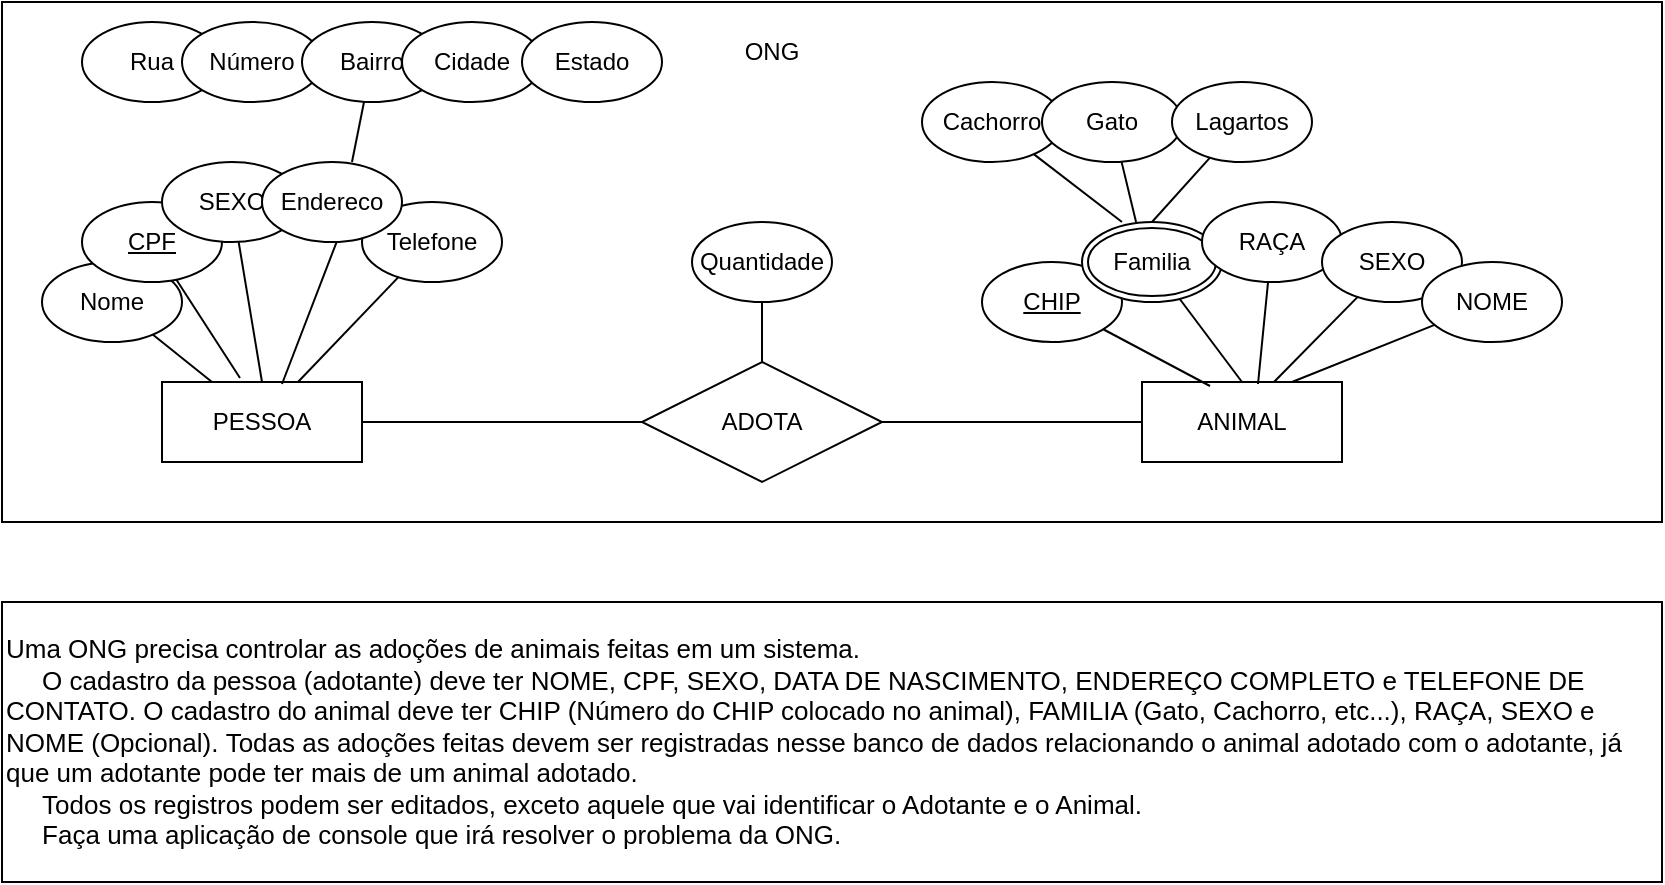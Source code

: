 <mxfile version="20.3.3" type="device"><diagram id="R2lEEEUBdFMjLlhIrx00" name="Page-1"><mxGraphModel dx="1422" dy="839" grid="1" gridSize="10" guides="1" tooltips="1" connect="1" arrows="1" fold="1" page="1" pageScale="1" pageWidth="850" pageHeight="1100" math="0" shadow="0" extFonts="Permanent Marker^https://fonts.googleapis.com/css?family=Permanent+Marker"><root><mxCell id="0"/><mxCell id="1" parent="0"/><mxCell id="RHcGA1i9gOUy-X8OcEjj-44" value="" style="rounded=0;whiteSpace=wrap;html=1;" vertex="1" parent="1"><mxGeometry x="10" y="10" width="830" height="260" as="geometry"/></mxCell><mxCell id="RHcGA1i9gOUy-X8OcEjj-1" value="ANIMAL" style="whiteSpace=wrap;html=1;align=center;" vertex="1" parent="1"><mxGeometry x="580" y="200" width="100" height="40" as="geometry"/></mxCell><mxCell id="RHcGA1i9gOUy-X8OcEjj-4" value="" style="rounded=0;orthogonalLoop=1;jettySize=auto;html=1;endArrow=none;endFill=0;" edge="1" parent="1" source="RHcGA1i9gOUy-X8OcEjj-2" target="RHcGA1i9gOUy-X8OcEjj-3"><mxGeometry relative="1" as="geometry"/></mxCell><mxCell id="RHcGA1i9gOUy-X8OcEjj-2" value="PESSOA" style="whiteSpace=wrap;html=1;align=center;" vertex="1" parent="1"><mxGeometry x="90" y="200" width="100" height="40" as="geometry"/></mxCell><mxCell id="RHcGA1i9gOUy-X8OcEjj-3" value="Nome" style="ellipse;whiteSpace=wrap;html=1;" vertex="1" parent="1"><mxGeometry x="30" y="140" width="70" height="40" as="geometry"/></mxCell><mxCell id="RHcGA1i9gOUy-X8OcEjj-7" style="edgeStyle=none;rounded=0;orthogonalLoop=1;jettySize=auto;html=1;entryX=0.39;entryY=-0.05;entryDx=0;entryDy=0;entryPerimeter=0;endArrow=none;endFill=0;" edge="1" parent="1" source="RHcGA1i9gOUy-X8OcEjj-6" target="RHcGA1i9gOUy-X8OcEjj-2"><mxGeometry relative="1" as="geometry"/></mxCell><mxCell id="RHcGA1i9gOUy-X8OcEjj-6" value="&lt;u&gt;CPF&lt;/u&gt;" style="ellipse;whiteSpace=wrap;html=1;" vertex="1" parent="1"><mxGeometry x="50" y="110" width="70" height="40" as="geometry"/></mxCell><mxCell id="RHcGA1i9gOUy-X8OcEjj-9" style="edgeStyle=none;rounded=0;orthogonalLoop=1;jettySize=auto;html=1;endArrow=none;endFill=0;" edge="1" parent="1" source="RHcGA1i9gOUy-X8OcEjj-8"><mxGeometry relative="1" as="geometry"><mxPoint x="140" y="200" as="targetPoint"/></mxGeometry></mxCell><mxCell id="RHcGA1i9gOUy-X8OcEjj-8" value="SEXO" style="ellipse;whiteSpace=wrap;html=1;" vertex="1" parent="1"><mxGeometry x="90" y="90" width="70" height="40" as="geometry"/></mxCell><mxCell id="RHcGA1i9gOUy-X8OcEjj-12" style="edgeStyle=none;rounded=0;orthogonalLoop=1;jettySize=auto;html=1;entryX=0.6;entryY=0.025;entryDx=0;entryDy=0;entryPerimeter=0;endArrow=none;endFill=0;" edge="1" parent="1" target="RHcGA1i9gOUy-X8OcEjj-2"><mxGeometry relative="1" as="geometry"><mxPoint x="177.487" y="129.534" as="sourcePoint"/></mxGeometry></mxCell><mxCell id="RHcGA1i9gOUy-X8OcEjj-19" style="edgeStyle=none;rounded=0;orthogonalLoop=1;jettySize=auto;html=1;entryX=0.5;entryY=0;entryDx=0;entryDy=0;endArrow=none;endFill=0;" edge="1" parent="1" source="RHcGA1i9gOUy-X8OcEjj-15"><mxGeometry relative="1" as="geometry"><mxPoint x="185" y="90" as="targetPoint"/></mxGeometry></mxCell><mxCell id="RHcGA1i9gOUy-X8OcEjj-13" value="Rua" style="ellipse;whiteSpace=wrap;html=1;" vertex="1" parent="1"><mxGeometry x="50" y="20" width="70" height="40" as="geometry"/></mxCell><mxCell id="RHcGA1i9gOUy-X8OcEjj-14" value="Número" style="ellipse;whiteSpace=wrap;html=1;" vertex="1" parent="1"><mxGeometry x="100" y="20" width="70" height="40" as="geometry"/></mxCell><mxCell id="RHcGA1i9gOUy-X8OcEjj-15" value="Bairro" style="ellipse;whiteSpace=wrap;html=1;" vertex="1" parent="1"><mxGeometry x="160" y="20" width="70" height="40" as="geometry"/></mxCell><mxCell id="RHcGA1i9gOUy-X8OcEjj-16" value="Cidade" style="ellipse;whiteSpace=wrap;html=1;" vertex="1" parent="1"><mxGeometry x="210" y="20" width="70" height="40" as="geometry"/></mxCell><mxCell id="RHcGA1i9gOUy-X8OcEjj-18" value="Estado" style="ellipse;whiteSpace=wrap;html=1;" vertex="1" parent="1"><mxGeometry x="270" y="20" width="70" height="40" as="geometry"/></mxCell><mxCell id="RHcGA1i9gOUy-X8OcEjj-21" style="edgeStyle=none;rounded=0;orthogonalLoop=1;jettySize=auto;html=1;entryX=0.68;entryY=0;entryDx=0;entryDy=0;entryPerimeter=0;endArrow=none;endFill=0;" edge="1" parent="1" source="RHcGA1i9gOUy-X8OcEjj-20" target="RHcGA1i9gOUy-X8OcEjj-2"><mxGeometry relative="1" as="geometry"/></mxCell><mxCell id="RHcGA1i9gOUy-X8OcEjj-20" value="Telefone" style="ellipse;whiteSpace=wrap;html=1;" vertex="1" parent="1"><mxGeometry x="190" y="110" width="70" height="40" as="geometry"/></mxCell><mxCell id="RHcGA1i9gOUy-X8OcEjj-23" style="edgeStyle=none;rounded=0;orthogonalLoop=1;jettySize=auto;html=1;entryX=0.34;entryY=0.05;entryDx=0;entryDy=0;entryPerimeter=0;endArrow=none;endFill=0;" edge="1" parent="1" source="RHcGA1i9gOUy-X8OcEjj-22" target="RHcGA1i9gOUy-X8OcEjj-1"><mxGeometry relative="1" as="geometry"/></mxCell><mxCell id="RHcGA1i9gOUy-X8OcEjj-22" value="&lt;u&gt;CHIP&lt;/u&gt;" style="ellipse;whiteSpace=wrap;html=1;" vertex="1" parent="1"><mxGeometry x="500" y="140" width="70" height="40" as="geometry"/></mxCell><mxCell id="RHcGA1i9gOUy-X8OcEjj-26" style="edgeStyle=none;rounded=0;orthogonalLoop=1;jettySize=auto;html=1;entryX=0.5;entryY=0;entryDx=0;entryDy=0;endArrow=none;endFill=0;" edge="1" parent="1" source="RHcGA1i9gOUy-X8OcEjj-25" target="RHcGA1i9gOUy-X8OcEjj-1"><mxGeometry relative="1" as="geometry"/></mxCell><mxCell id="RHcGA1i9gOUy-X8OcEjj-25" value="Familia" style="ellipse;shape=doubleEllipse;margin=3;whiteSpace=wrap;html=1;align=center;" vertex="1" parent="1"><mxGeometry x="550" y="120" width="70" height="40" as="geometry"/></mxCell><mxCell id="RHcGA1i9gOUy-X8OcEjj-30" style="edgeStyle=none;rounded=0;orthogonalLoop=1;jettySize=auto;html=1;endArrow=none;endFill=0;" edge="1" parent="1" source="RHcGA1i9gOUy-X8OcEjj-27"><mxGeometry relative="1" as="geometry"><mxPoint x="570" y="120" as="targetPoint"/></mxGeometry></mxCell><mxCell id="RHcGA1i9gOUy-X8OcEjj-27" value="Cachorro" style="ellipse;whiteSpace=wrap;html=1;" vertex="1" parent="1"><mxGeometry x="470" y="50" width="70" height="40" as="geometry"/></mxCell><mxCell id="RHcGA1i9gOUy-X8OcEjj-31" style="edgeStyle=none;rounded=0;orthogonalLoop=1;jettySize=auto;html=1;entryX=0.386;entryY=0;entryDx=0;entryDy=0;entryPerimeter=0;endArrow=none;endFill=0;" edge="1" parent="1" source="RHcGA1i9gOUy-X8OcEjj-28" target="RHcGA1i9gOUy-X8OcEjj-25"><mxGeometry relative="1" as="geometry"/></mxCell><mxCell id="RHcGA1i9gOUy-X8OcEjj-28" value="Gato" style="ellipse;whiteSpace=wrap;html=1;" vertex="1" parent="1"><mxGeometry x="530" y="50" width="70" height="40" as="geometry"/></mxCell><mxCell id="RHcGA1i9gOUy-X8OcEjj-32" style="edgeStyle=none;rounded=0;orthogonalLoop=1;jettySize=auto;html=1;endArrow=none;endFill=0;entryX=0.5;entryY=0;entryDx=0;entryDy=0;" edge="1" parent="1" source="RHcGA1i9gOUy-X8OcEjj-29" target="RHcGA1i9gOUy-X8OcEjj-25"><mxGeometry relative="1" as="geometry"><mxPoint x="650" y="120" as="targetPoint"/></mxGeometry></mxCell><mxCell id="RHcGA1i9gOUy-X8OcEjj-29" value="Lagartos" style="ellipse;whiteSpace=wrap;html=1;" vertex="1" parent="1"><mxGeometry x="595" y="50" width="70" height="40" as="geometry"/></mxCell><mxCell id="RHcGA1i9gOUy-X8OcEjj-35" style="edgeStyle=none;rounded=0;orthogonalLoop=1;jettySize=auto;html=1;entryX=0.58;entryY=0.025;entryDx=0;entryDy=0;entryPerimeter=0;endArrow=none;endFill=0;" edge="1" parent="1" source="RHcGA1i9gOUy-X8OcEjj-33" target="RHcGA1i9gOUy-X8OcEjj-1"><mxGeometry relative="1" as="geometry"/></mxCell><mxCell id="RHcGA1i9gOUy-X8OcEjj-33" value="RAÇA" style="ellipse;whiteSpace=wrap;html=1;" vertex="1" parent="1"><mxGeometry x="610" y="110" width="70" height="40" as="geometry"/></mxCell><mxCell id="RHcGA1i9gOUy-X8OcEjj-36" style="edgeStyle=none;rounded=0;orthogonalLoop=1;jettySize=auto;html=1;entryX=0.66;entryY=0;entryDx=0;entryDy=0;entryPerimeter=0;endArrow=none;endFill=0;" edge="1" parent="1" source="RHcGA1i9gOUy-X8OcEjj-34" target="RHcGA1i9gOUy-X8OcEjj-1"><mxGeometry relative="1" as="geometry"/></mxCell><mxCell id="RHcGA1i9gOUy-X8OcEjj-34" value="SEXO" style="ellipse;whiteSpace=wrap;html=1;" vertex="1" parent="1"><mxGeometry x="670" y="120" width="70" height="40" as="geometry"/></mxCell><mxCell id="RHcGA1i9gOUy-X8OcEjj-38" style="edgeStyle=none;rounded=0;orthogonalLoop=1;jettySize=auto;html=1;entryX=0.75;entryY=0;entryDx=0;entryDy=0;endArrow=none;endFill=0;" edge="1" parent="1" source="RHcGA1i9gOUy-X8OcEjj-37" target="RHcGA1i9gOUy-X8OcEjj-1"><mxGeometry relative="1" as="geometry"/></mxCell><mxCell id="RHcGA1i9gOUy-X8OcEjj-37" value="NOME" style="ellipse;whiteSpace=wrap;html=1;" vertex="1" parent="1"><mxGeometry x="720" y="140" width="70" height="40" as="geometry"/></mxCell><mxCell id="RHcGA1i9gOUy-X8OcEjj-40" style="edgeStyle=none;rounded=0;orthogonalLoop=1;jettySize=auto;html=1;endArrow=none;endFill=0;" edge="1" parent="1" source="RHcGA1i9gOUy-X8OcEjj-39"><mxGeometry relative="1" as="geometry"><mxPoint x="390" y="160" as="targetPoint"/></mxGeometry></mxCell><mxCell id="RHcGA1i9gOUy-X8OcEjj-42" style="edgeStyle=none;rounded=0;orthogonalLoop=1;jettySize=auto;html=1;entryX=1;entryY=0.5;entryDx=0;entryDy=0;endArrow=none;endFill=0;" edge="1" parent="1" source="RHcGA1i9gOUy-X8OcEjj-39" target="RHcGA1i9gOUy-X8OcEjj-2"><mxGeometry relative="1" as="geometry"/></mxCell><mxCell id="RHcGA1i9gOUy-X8OcEjj-43" style="edgeStyle=none;rounded=0;orthogonalLoop=1;jettySize=auto;html=1;entryX=0;entryY=0.5;entryDx=0;entryDy=0;endArrow=none;endFill=0;" edge="1" parent="1" source="RHcGA1i9gOUy-X8OcEjj-39" target="RHcGA1i9gOUy-X8OcEjj-1"><mxGeometry relative="1" as="geometry"/></mxCell><mxCell id="RHcGA1i9gOUy-X8OcEjj-39" value="ADOTA" style="shape=rhombus;perimeter=rhombusPerimeter;whiteSpace=wrap;html=1;align=center;" vertex="1" parent="1"><mxGeometry x="330" y="190" width="120" height="60" as="geometry"/></mxCell><mxCell id="RHcGA1i9gOUy-X8OcEjj-41" value="Quantidade" style="ellipse;whiteSpace=wrap;html=1;" vertex="1" parent="1"><mxGeometry x="355" y="120" width="70" height="40" as="geometry"/></mxCell><mxCell id="RHcGA1i9gOUy-X8OcEjj-45" value="ONG" style="text;html=1;strokeColor=none;fillColor=none;align=center;verticalAlign=middle;whiteSpace=wrap;rounded=0;" vertex="1" parent="1"><mxGeometry x="365" y="20" width="60" height="30" as="geometry"/></mxCell><mxCell id="RHcGA1i9gOUy-X8OcEjj-46" value="&lt;div style=&quot;font-size: 13px;&quot;&gt;&lt;font style=&quot;font-size: 13px;&quot;&gt;Uma ONG precisa controlar as adoções de animais feitas em um sistema.&lt;/font&gt;&lt;/div&gt;&lt;div style=&quot;font-size: 13px;&quot;&gt;&lt;font style=&quot;font-size: 13px;&quot;&gt;&amp;nbsp; &amp;nbsp; &amp;nbsp;O cadastro da pessoa (adotante) deve ter NOME, CPF, SEXO, DATA DE NASCIMENTO, ENDEREÇO COMPLETO e TELEFONE DE CONTATO.&amp;nbsp;&lt;/font&gt;&lt;span style=&quot;background-color: initial;&quot;&gt;O cadastro do animal deve ter CHIP (Número do CHIP colocado no animal), FAMILIA (Gato, Cachorro, etc...), RAÇA, SEXO e NOME (Opcional).&amp;nbsp;&lt;/span&gt;&lt;span style=&quot;background-color: initial;&quot;&gt;Todas as adoções feitas devem ser registradas nesse banco de dados relacionando o animal adotado com o adotante, já que um adotante pode ter mais de um animal adotado.&lt;/span&gt;&lt;/div&gt;&lt;div style=&quot;font-size: 13px;&quot;&gt;&lt;font style=&quot;font-size: 13px;&quot;&gt;&amp;nbsp; &amp;nbsp; &amp;nbsp;Todos os registros podem ser editados, exceto aquele que vai identificar o Adotante e o Animal.&lt;/font&gt;&lt;/div&gt;&lt;div style=&quot;font-size: 13px;&quot;&gt;&lt;font style=&quot;font-size: 13px;&quot;&gt;&amp;nbsp; &amp;nbsp; &amp;nbsp;Faça uma aplicação de console que irá resolver o problema da ONG.&lt;/font&gt;&lt;/div&gt;" style="rounded=0;whiteSpace=wrap;html=1;align=left;" vertex="1" parent="1"><mxGeometry x="10" y="310" width="830" height="140" as="geometry"/></mxCell><mxCell id="RHcGA1i9gOUy-X8OcEjj-48" value="Endereco" style="ellipse;whiteSpace=wrap;html=1;" vertex="1" parent="1"><mxGeometry x="140" y="90" width="70" height="40" as="geometry"/></mxCell></root></mxGraphModel></diagram></mxfile>